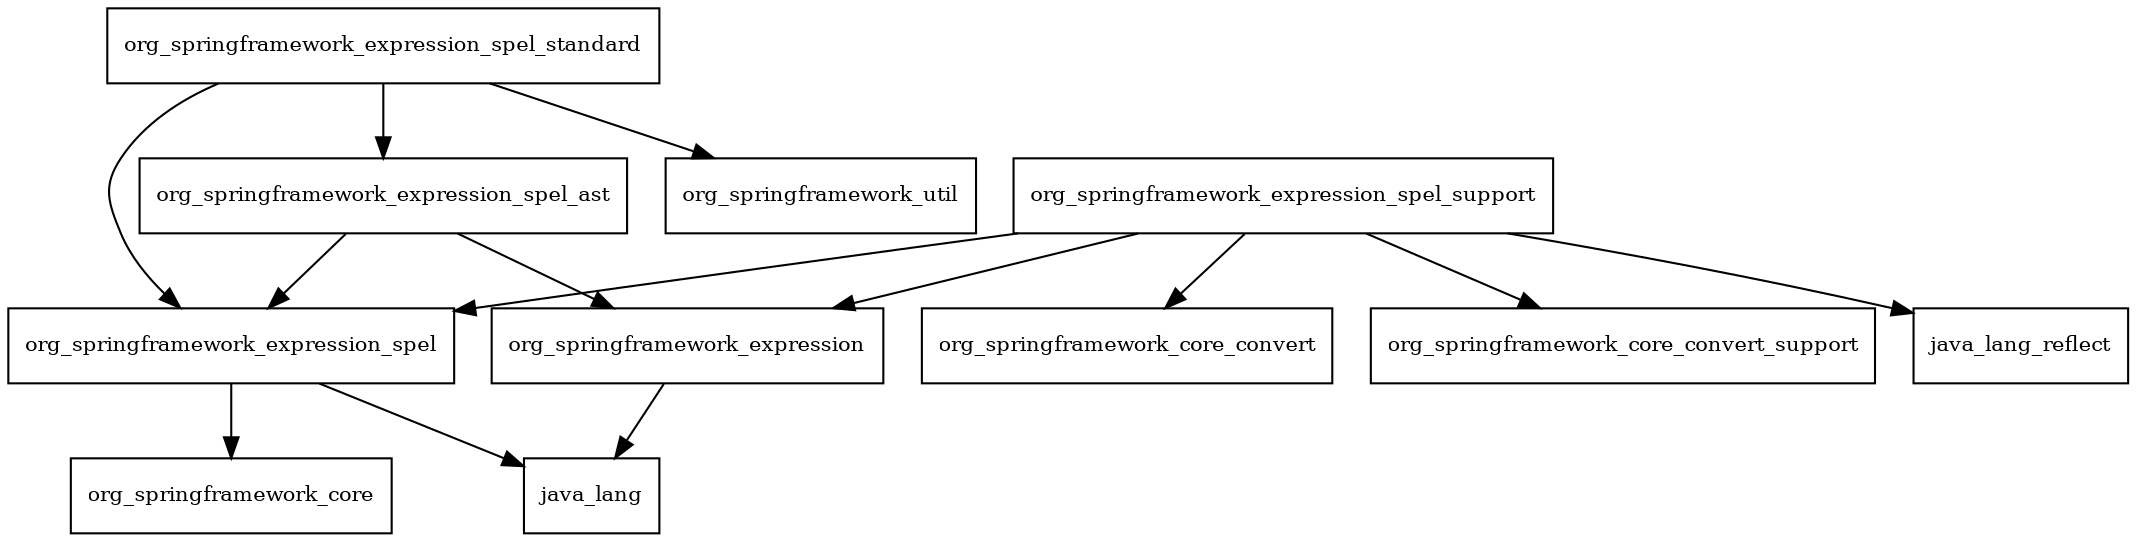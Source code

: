 digraph spring_expression_5_0_0_RC1_package_dependencies {
  node [shape = box, fontsize=10.0];
  org_springframework_expression -> java_lang;
  org_springframework_expression_spel -> java_lang;
  org_springframework_expression_spel -> org_springframework_core;
  org_springframework_expression_spel_ast -> org_springframework_expression;
  org_springframework_expression_spel_ast -> org_springframework_expression_spel;
  org_springframework_expression_spel_standard -> org_springframework_expression_spel;
  org_springframework_expression_spel_standard -> org_springframework_expression_spel_ast;
  org_springframework_expression_spel_standard -> org_springframework_util;
  org_springframework_expression_spel_support -> java_lang_reflect;
  org_springframework_expression_spel_support -> org_springframework_core_convert;
  org_springframework_expression_spel_support -> org_springframework_core_convert_support;
  org_springframework_expression_spel_support -> org_springframework_expression;
  org_springframework_expression_spel_support -> org_springframework_expression_spel;
}
